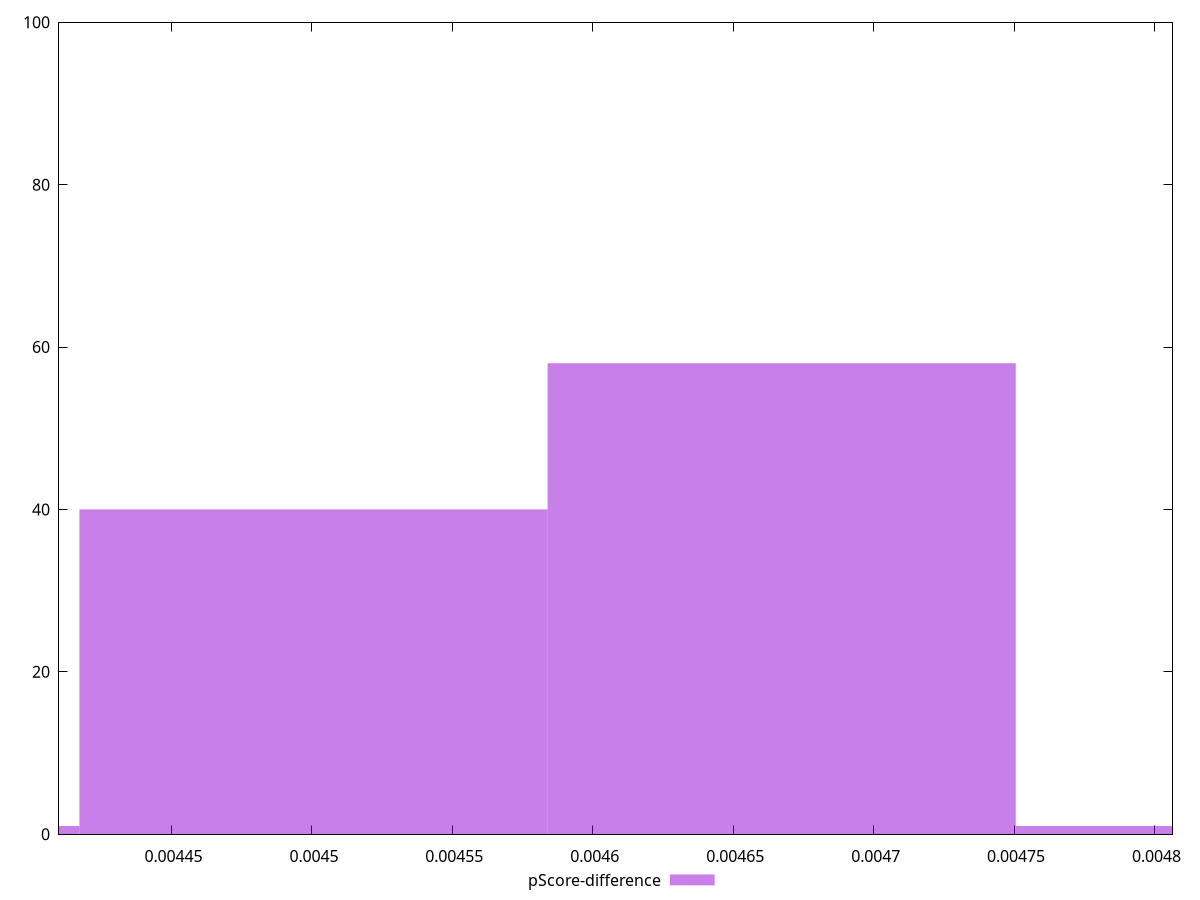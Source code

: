reset

$pScoreDifference <<EOF
0.00483394064686536 1
0.004667253038352762 58
0.004500565429840163 40
0.004333877821327564 1
EOF

set key outside below
set boxwidth 0.00016668760851259863
set xrange [0.004409952835698727:0.004806408533209572]
set yrange [0:100]
set trange [0:100]
set style fill transparent solid 0.5 noborder
set terminal svg size 640, 490 enhanced background rgb 'white'
set output "reports/report_00030_2021-02-24T20-42-31.540Z/uses-long-cache-ttl/samples/music/pScore-difference/histogram.svg"

plot $pScoreDifference title "pScore-difference" with boxes

reset
